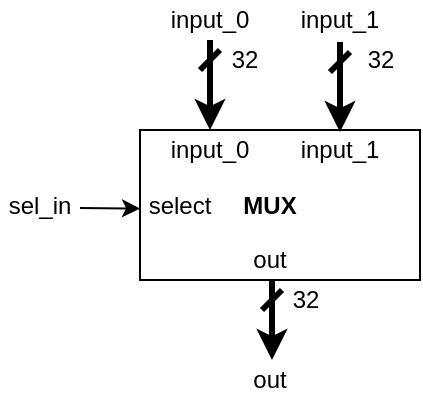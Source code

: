 <mxfile pages="1" version="11.2.8" type="google"><diagram id="bEzJlZ5NFgTEM-59VoDa" name="Page-1"><mxGraphModel dx="901" dy="639" grid="1" gridSize="10" guides="1" tooltips="1" connect="1" arrows="1" fold="1" page="1" pageScale="1" pageWidth="850" pageHeight="1100" math="0" shadow="0"><root><mxCell id="0"/><mxCell id="1" parent="0"/><mxCell id="vf4nXC0Ac0HXB5AqNLrT-1" value="" style="rounded=0;whiteSpace=wrap;html=1;" parent="1" vertex="1"><mxGeometry x="160" y="125" width="140" height="75" as="geometry"/></mxCell><mxCell id="vf4nXC0Ac0HXB5AqNLrT-2" value="MUX" style="text;html=1;strokeColor=none;fillColor=none;align=center;verticalAlign=middle;whiteSpace=wrap;rounded=0;fontStyle=1" parent="1" vertex="1"><mxGeometry x="205" y="152.5" width="40" height="20" as="geometry"/></mxCell><mxCell id="vf4nXC0Ac0HXB5AqNLrT-3" value="" style="endArrow=classic;html=1;strokeWidth=3;entryX=0.25;entryY=0;entryDx=0;entryDy=0;startArrow=dash;startFill=0;" parent="1" target="vf4nXC0Ac0HXB5AqNLrT-1" edge="1"><mxGeometry width="50" height="50" relative="1" as="geometry"><mxPoint x="195" y="80" as="sourcePoint"/><mxPoint x="50" y="220" as="targetPoint"/></mxGeometry></mxCell><mxCell id="vf4nXC0Ac0HXB5AqNLrT-4" value="" style="endArrow=classic;html=1;strokeWidth=3;exitX=0.5;exitY=1;exitDx=0;exitDy=0;fontStyle=1;startArrow=dash;startFill=0;" parent="1" edge="1"><mxGeometry width="50" height="50" relative="1" as="geometry"><mxPoint x="226" y="200" as="sourcePoint"/><mxPoint x="226" y="240" as="targetPoint"/><Array as="points"><mxPoint x="226" y="220"/></Array></mxGeometry></mxCell><mxCell id="vf4nXC0Ac0HXB5AqNLrT-5" value="input_0" style="text;html=1;strokeColor=none;fillColor=none;align=center;verticalAlign=middle;whiteSpace=wrap;rounded=0;" parent="1" vertex="1"><mxGeometry x="175" y="125" width="40" height="20" as="geometry"/></mxCell><mxCell id="vf4nXC0Ac0HXB5AqNLrT-6" value="input_1" style="text;html=1;strokeColor=none;fillColor=none;align=center;verticalAlign=middle;whiteSpace=wrap;rounded=0;" parent="1" vertex="1"><mxGeometry x="240" y="125" width="40" height="20" as="geometry"/></mxCell><mxCell id="vf4nXC0Ac0HXB5AqNLrT-7" value="out" style="text;html=1;strokeColor=none;fillColor=none;align=center;verticalAlign=middle;whiteSpace=wrap;rounded=0;" parent="1" vertex="1"><mxGeometry x="205" y="180" width="40" height="20" as="geometry"/></mxCell><mxCell id="vf4nXC0Ac0HXB5AqNLrT-8" value="select" style="text;html=1;strokeColor=none;fillColor=none;align=center;verticalAlign=middle;whiteSpace=wrap;rounded=0;" parent="1" vertex="1"><mxGeometry x="160" y="152.5" width="40" height="20" as="geometry"/></mxCell><mxCell id="vf4nXC0Ac0HXB5AqNLrT-11" value="32" style="text;html=1;strokeColor=none;fillColor=none;align=center;verticalAlign=middle;whiteSpace=wrap;rounded=0;" parent="1" vertex="1"><mxGeometry x="200" y="80" width="25" height="20" as="geometry"/></mxCell><mxCell id="vf4nXC0Ac0HXB5AqNLrT-13" value="" style="endArrow=classic;html=1;strokeWidth=1;entryX=0;entryY=0.75;entryDx=0;entryDy=0;" parent="1" edge="1"><mxGeometry width="50" height="50" relative="1" as="geometry"><mxPoint x="130" y="164" as="sourcePoint"/><mxPoint x="160" y="164.25" as="targetPoint"/></mxGeometry></mxCell><mxCell id="vf4nXC0Ac0HXB5AqNLrT-17" value="32" style="text;html=1;strokeColor=none;fillColor=none;align=center;verticalAlign=middle;whiteSpace=wrap;rounded=0;" parent="1" vertex="1"><mxGeometry x="233" y="200" width="20" height="20" as="geometry"/></mxCell><mxCell id="vf4nXC0Ac0HXB5AqNLrT-20" value="" style="endArrow=classic;html=1;strokeWidth=3;entryX=0.25;entryY=0;entryDx=0;entryDy=0;startArrow=dash;startFill=0;" parent="1" edge="1"><mxGeometry width="50" height="50" relative="1" as="geometry"><mxPoint x="260" y="81" as="sourcePoint"/><mxPoint x="260" y="126" as="targetPoint"/></mxGeometry></mxCell><mxCell id="vf4nXC0Ac0HXB5AqNLrT-21" value="32" style="text;html=1;strokeColor=none;fillColor=none;align=center;verticalAlign=middle;whiteSpace=wrap;rounded=0;" parent="1" vertex="1"><mxGeometry x="267.5" y="80" width="25" height="20" as="geometry"/></mxCell><mxCell id="v1KiktE4iBeUIsUjoGo3-1" value="input_0" style="text;html=1;strokeColor=none;fillColor=none;align=center;verticalAlign=middle;whiteSpace=wrap;rounded=0;" vertex="1" parent="1"><mxGeometry x="175" y="60" width="40" height="20" as="geometry"/></mxCell><mxCell id="v1KiktE4iBeUIsUjoGo3-2" value="input_1" style="text;html=1;strokeColor=none;fillColor=none;align=center;verticalAlign=middle;whiteSpace=wrap;rounded=0;" vertex="1" parent="1"><mxGeometry x="240" y="60" width="40" height="20" as="geometry"/></mxCell><mxCell id="v1KiktE4iBeUIsUjoGo3-4" value="out" style="text;html=1;strokeColor=none;fillColor=none;align=center;verticalAlign=middle;whiteSpace=wrap;rounded=0;" vertex="1" parent="1"><mxGeometry x="205" y="240" width="40" height="20" as="geometry"/></mxCell><mxCell id="v1KiktE4iBeUIsUjoGo3-5" value="sel_in" style="text;html=1;strokeColor=none;fillColor=none;align=center;verticalAlign=middle;whiteSpace=wrap;rounded=0;" vertex="1" parent="1"><mxGeometry x="90" y="152.5" width="40" height="20" as="geometry"/></mxCell></root></mxGraphModel></diagram></mxfile>